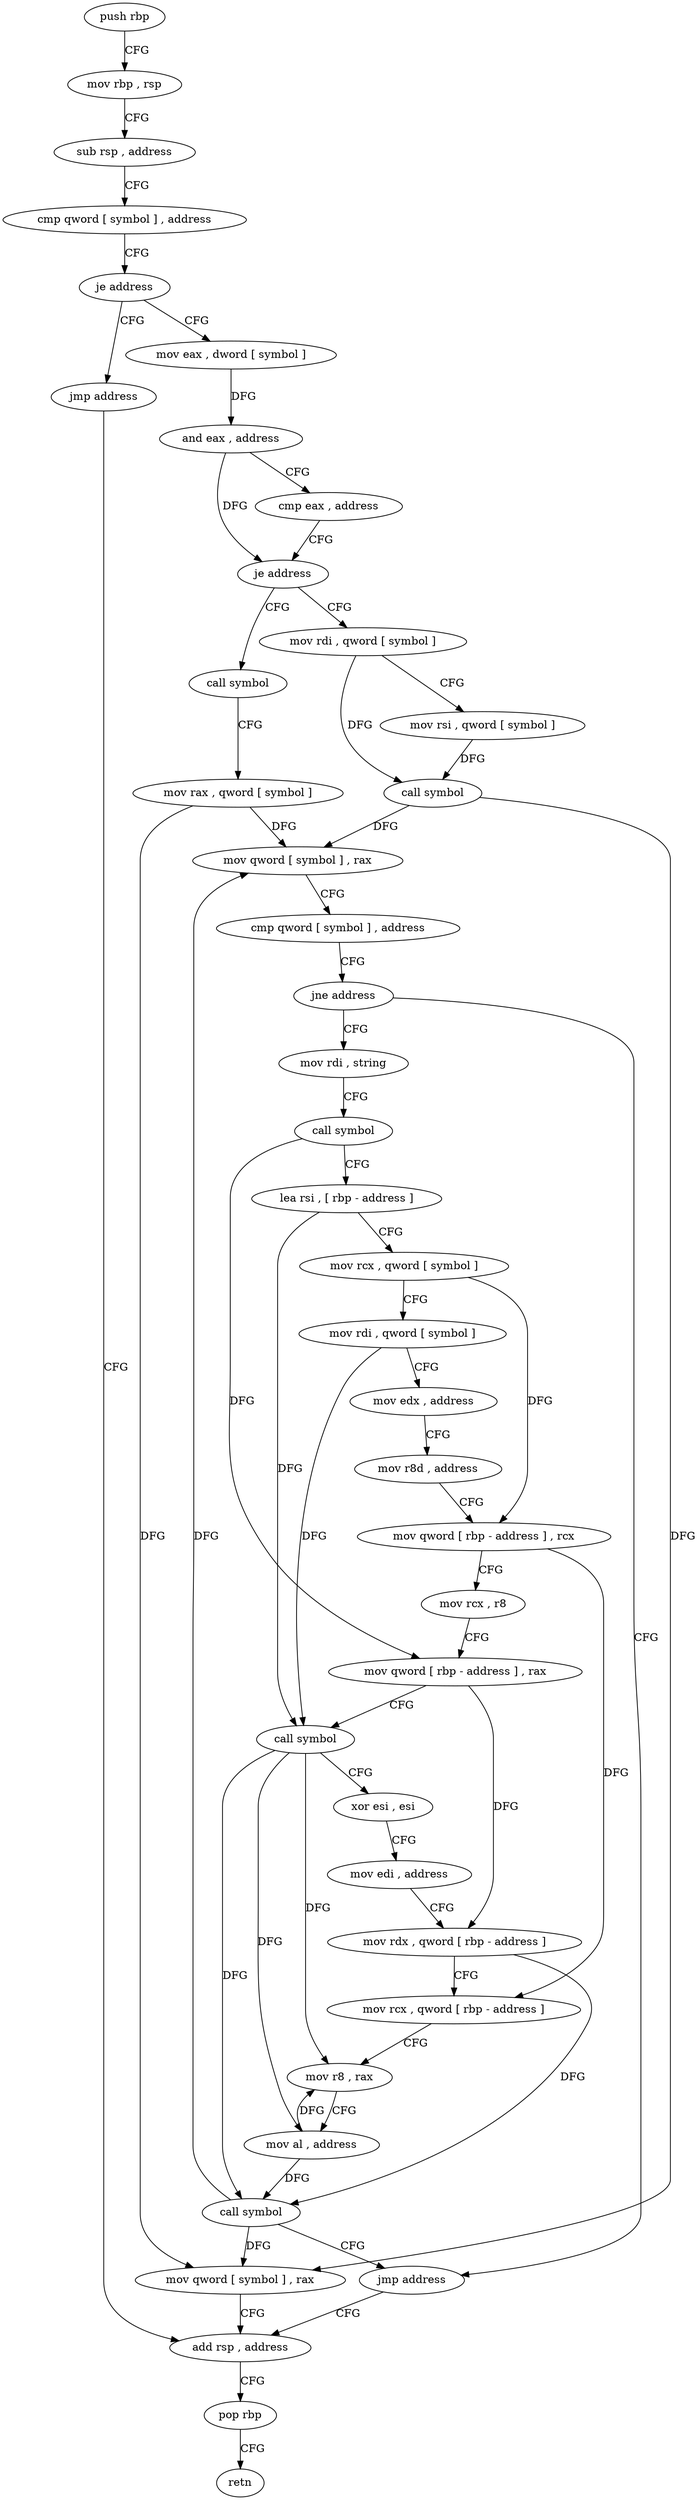 digraph "func" {
"4249248" [label = "push rbp" ]
"4249249" [label = "mov rbp , rsp" ]
"4249252" [label = "sub rsp , address" ]
"4249259" [label = "cmp qword [ symbol ] , address" ]
"4249268" [label = "je address" ]
"4249279" [label = "mov eax , dword [ symbol ]" ]
"4249274" [label = "jmp address" ]
"4249286" [label = "and eax , address" ]
"4249291" [label = "cmp eax , address" ]
"4249294" [label = "je address" ]
"4249451" [label = "call symbol" ]
"4249300" [label = "mov rdi , qword [ symbol ]" ]
"4249472" [label = "add rsp , address" ]
"4249456" [label = "mov rax , qword [ symbol ]" ]
"4249464" [label = "mov qword [ symbol ] , rax" ]
"4249308" [label = "mov rsi , qword [ symbol ]" ]
"4249316" [label = "call symbol" ]
"4249321" [label = "mov qword [ symbol ] , rax" ]
"4249329" [label = "cmp qword [ symbol ] , address" ]
"4249338" [label = "jne address" ]
"4249446" [label = "jmp address" ]
"4249344" [label = "mov rdi , string" ]
"4249479" [label = "pop rbp" ]
"4249480" [label = "retn" ]
"4249354" [label = "call symbol" ]
"4249359" [label = "lea rsi , [ rbp - address ]" ]
"4249366" [label = "mov rcx , qword [ symbol ]" ]
"4249374" [label = "mov rdi , qword [ symbol ]" ]
"4249382" [label = "mov edx , address" ]
"4249387" [label = "mov r8d , address" ]
"4249393" [label = "mov qword [ rbp - address ] , rcx" ]
"4249400" [label = "mov rcx , r8" ]
"4249403" [label = "mov qword [ rbp - address ] , rax" ]
"4249410" [label = "call symbol" ]
"4249415" [label = "xor esi , esi" ]
"4249417" [label = "mov edi , address" ]
"4249422" [label = "mov rdx , qword [ rbp - address ]" ]
"4249429" [label = "mov rcx , qword [ rbp - address ]" ]
"4249436" [label = "mov r8 , rax" ]
"4249439" [label = "mov al , address" ]
"4249441" [label = "call symbol" ]
"4249248" -> "4249249" [ label = "CFG" ]
"4249249" -> "4249252" [ label = "CFG" ]
"4249252" -> "4249259" [ label = "CFG" ]
"4249259" -> "4249268" [ label = "CFG" ]
"4249268" -> "4249279" [ label = "CFG" ]
"4249268" -> "4249274" [ label = "CFG" ]
"4249279" -> "4249286" [ label = "DFG" ]
"4249274" -> "4249472" [ label = "CFG" ]
"4249286" -> "4249291" [ label = "CFG" ]
"4249286" -> "4249294" [ label = "DFG" ]
"4249291" -> "4249294" [ label = "CFG" ]
"4249294" -> "4249451" [ label = "CFG" ]
"4249294" -> "4249300" [ label = "CFG" ]
"4249451" -> "4249456" [ label = "CFG" ]
"4249300" -> "4249308" [ label = "CFG" ]
"4249300" -> "4249316" [ label = "DFG" ]
"4249472" -> "4249479" [ label = "CFG" ]
"4249456" -> "4249464" [ label = "DFG" ]
"4249456" -> "4249321" [ label = "DFG" ]
"4249464" -> "4249472" [ label = "CFG" ]
"4249308" -> "4249316" [ label = "DFG" ]
"4249316" -> "4249321" [ label = "DFG" ]
"4249316" -> "4249464" [ label = "DFG" ]
"4249321" -> "4249329" [ label = "CFG" ]
"4249329" -> "4249338" [ label = "CFG" ]
"4249338" -> "4249446" [ label = "CFG" ]
"4249338" -> "4249344" [ label = "CFG" ]
"4249446" -> "4249472" [ label = "CFG" ]
"4249344" -> "4249354" [ label = "CFG" ]
"4249479" -> "4249480" [ label = "CFG" ]
"4249354" -> "4249359" [ label = "CFG" ]
"4249354" -> "4249403" [ label = "DFG" ]
"4249359" -> "4249366" [ label = "CFG" ]
"4249359" -> "4249410" [ label = "DFG" ]
"4249366" -> "4249374" [ label = "CFG" ]
"4249366" -> "4249393" [ label = "DFG" ]
"4249374" -> "4249382" [ label = "CFG" ]
"4249374" -> "4249410" [ label = "DFG" ]
"4249382" -> "4249387" [ label = "CFG" ]
"4249387" -> "4249393" [ label = "CFG" ]
"4249393" -> "4249400" [ label = "CFG" ]
"4249393" -> "4249429" [ label = "DFG" ]
"4249400" -> "4249403" [ label = "CFG" ]
"4249403" -> "4249410" [ label = "CFG" ]
"4249403" -> "4249422" [ label = "DFG" ]
"4249410" -> "4249415" [ label = "CFG" ]
"4249410" -> "4249436" [ label = "DFG" ]
"4249410" -> "4249439" [ label = "DFG" ]
"4249410" -> "4249441" [ label = "DFG" ]
"4249415" -> "4249417" [ label = "CFG" ]
"4249417" -> "4249422" [ label = "CFG" ]
"4249422" -> "4249429" [ label = "CFG" ]
"4249422" -> "4249441" [ label = "DFG" ]
"4249429" -> "4249436" [ label = "CFG" ]
"4249436" -> "4249439" [ label = "CFG" ]
"4249439" -> "4249441" [ label = "DFG" ]
"4249439" -> "4249436" [ label = "DFG" ]
"4249441" -> "4249446" [ label = "CFG" ]
"4249441" -> "4249464" [ label = "DFG" ]
"4249441" -> "4249321" [ label = "DFG" ]
}
